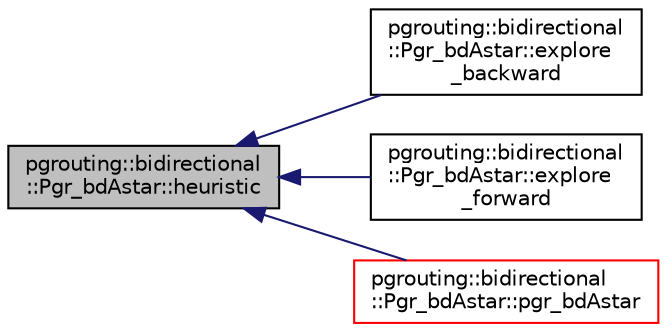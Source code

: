 digraph "pgrouting::bidirectional::Pgr_bdAstar::heuristic"
{
  edge [fontname="Helvetica",fontsize="10",labelfontname="Helvetica",labelfontsize="10"];
  node [fontname="Helvetica",fontsize="10",shape=record];
  rankdir="LR";
  Node60 [label="pgrouting::bidirectional\l::Pgr_bdAstar::heuristic",height=0.2,width=0.4,color="black", fillcolor="grey75", style="filled", fontcolor="black"];
  Node60 -> Node61 [dir="back",color="midnightblue",fontsize="10",style="solid",fontname="Helvetica"];
  Node61 [label="pgrouting::bidirectional\l::Pgr_bdAstar::explore\l_backward",height=0.2,width=0.4,color="black", fillcolor="white", style="filled",URL="$classpgrouting_1_1bidirectional_1_1Pgr__bdAstar.html#a0b3f52c63c12f661299b548ae8f6de9d"];
  Node60 -> Node62 [dir="back",color="midnightblue",fontsize="10",style="solid",fontname="Helvetica"];
  Node62 [label="pgrouting::bidirectional\l::Pgr_bdAstar::explore\l_forward",height=0.2,width=0.4,color="black", fillcolor="white", style="filled",URL="$classpgrouting_1_1bidirectional_1_1Pgr__bdAstar.html#ad5fe61d93d747314b9584134478db019"];
  Node60 -> Node63 [dir="back",color="midnightblue",fontsize="10",style="solid",fontname="Helvetica"];
  Node63 [label="pgrouting::bidirectional\l::Pgr_bdAstar::pgr_bdAstar",height=0.2,width=0.4,color="red", fillcolor="white", style="filled",URL="$classpgrouting_1_1bidirectional_1_1Pgr__bdAstar.html#ab4a598217cd6f47403c6905d2793436a"];
}
